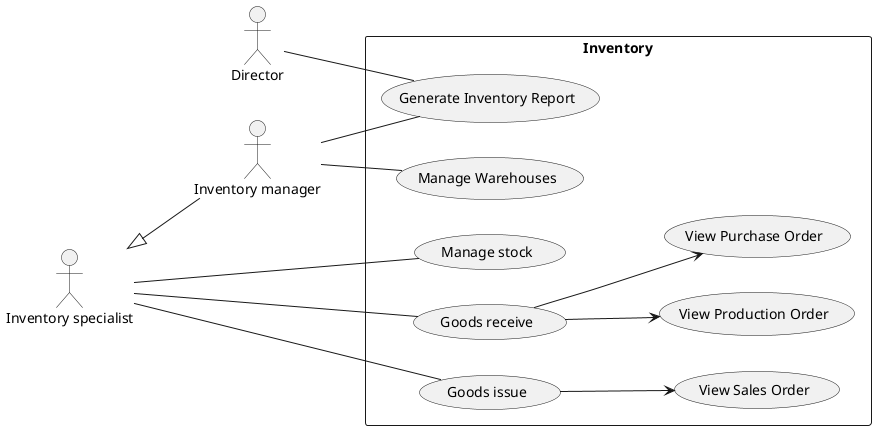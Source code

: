 @startuml Inventory
left to right direction

:Director: as d

:Inventory manager: as im
:Inventory specialist: as is
is <|-- im

rectangle Inventory {
    is -- (Manage stock)

    is -- (Goods receive)
    (Goods receive) --> (View Purchase Order)
    (Goods receive) --> (View Production Order)

    is -- (Goods issue)
    (Goods issue) --> (View Sales Order)

    im -- (Manage Warehouses)
    im -- (Generate Inventory Report)
    d -- (Generate Inventory Report)
}
@enduml